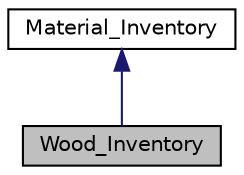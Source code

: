 digraph "Wood_Inventory"
{
 // LATEX_PDF_SIZE
  edge [fontname="Helvetica",fontsize="10",labelfontname="Helvetica",labelfontsize="10"];
  node [fontname="Helvetica",fontsize="10",shape=record];
  Node2 [label="Wood_Inventory",height=0.2,width=0.4,color="black", fillcolor="grey75", style="filled", fontcolor="black",tooltip=" "];
  Node3 -> Node2 [dir="back",color="midnightblue",fontsize="10",style="solid",fontname="Helvetica"];
  Node3 [label="Material_Inventory",height=0.2,width=0.4,color="black", fillcolor="white", style="filled",URL="$classMaterial__Inventory.html",tooltip="The Material_Inventory class superclass of other material classes."];
}
